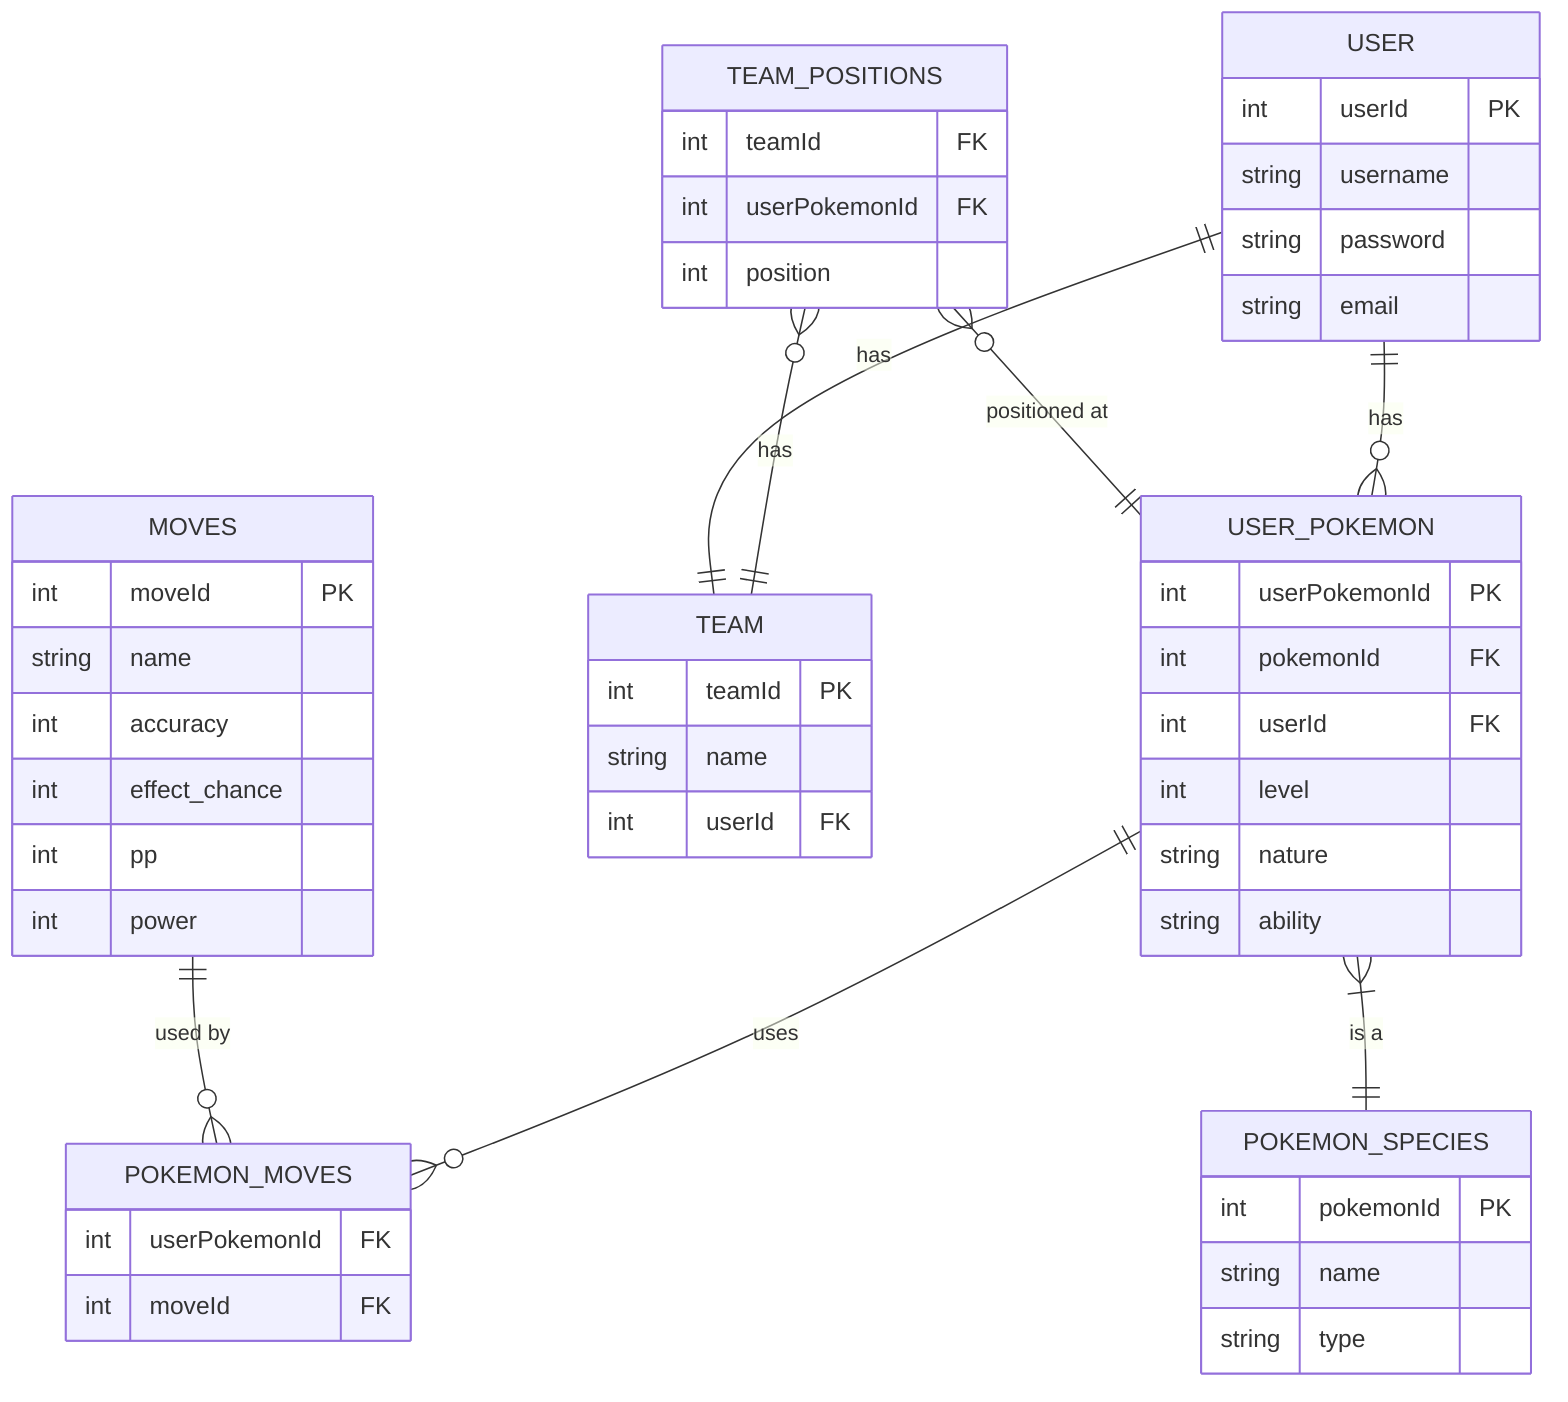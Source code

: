 erDiagram
    USER ||--o{ USER_POKEMON : "has"
    TEAM_POSITIONS o{--|| TEAM: "has"
    TEAM_POSITIONS o{--|| USER_POKEMON: "positioned at"
    USER||--|| TEAM:"has"
    USER_POKEMON ||--o{ POKEMON_MOVES : "uses"
    MOVES ||--o{ POKEMON_MOVES : "used by"
    USER_POKEMON }|--|| POKEMON_SPECIES : "is a"

    USER {
        int userId PK
        string username
        string password
        string email
    }

    POKEMON_SPECIES {
        int pokemonId PK
        string name
        string type
    }

    USER_POKEMON {
        int userPokemonId PK
        int pokemonId FK
        int userId FK
        int level
        string nature
        string ability
    }

    TEAM {
        int teamId PK
        string name
        int userId FK
    }

    TEAM_POSITIONS {
        int teamId FK
        int userPokemonId FK
        int position
    }

    MOVES {
        int moveId PK
        string name 
        int accuracy
        int effect_chance
        int pp   
        int power
    }

    POKEMON_MOVES {
        int userPokemonId FK
        int moveId FK
    }